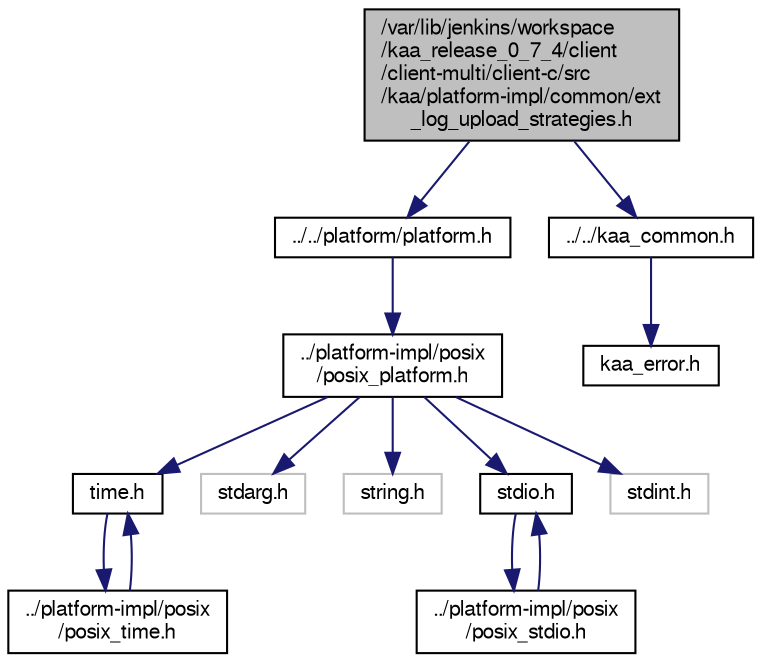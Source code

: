 digraph "/var/lib/jenkins/workspace/kaa_release_0_7_4/client/client-multi/client-c/src/kaa/platform-impl/common/ext_log_upload_strategies.h"
{
  bgcolor="transparent";
  edge [fontname="FreeSans",fontsize="10",labelfontname="FreeSans",labelfontsize="10"];
  node [fontname="FreeSans",fontsize="10",shape=record];
  Node1 [label="/var/lib/jenkins/workspace\l/kaa_release_0_7_4/client\l/client-multi/client-c/src\l/kaa/platform-impl/common/ext\l_log_upload_strategies.h",height=0.2,width=0.4,color="black", fillcolor="grey75", style="filled" fontcolor="black"];
  Node1 -> Node2 [color="midnightblue",fontsize="10",style="solid",fontname="FreeSans"];
  Node2 [label="../../platform/platform.h",height=0.2,width=0.4,color="black",URL="$platform_2platform_8h.html"];
  Node2 -> Node3 [color="midnightblue",fontsize="10",style="solid",fontname="FreeSans"];
  Node3 [label="../platform-impl/posix\l/posix_platform.h",height=0.2,width=0.4,color="black",URL="$posix__platform_8h.html"];
  Node3 -> Node4 [color="midnightblue",fontsize="10",style="solid",fontname="FreeSans"];
  Node4 [label="time.h",height=0.2,width=0.4,color="black",URL="$time_8h.html"];
  Node4 -> Node5 [color="midnightblue",fontsize="10",style="solid",fontname="FreeSans"];
  Node5 [label="../platform-impl/posix\l/posix_time.h",height=0.2,width=0.4,color="black",URL="$posix__time_8h.html"];
  Node5 -> Node4 [color="midnightblue",fontsize="10",style="solid",fontname="FreeSans"];
  Node3 -> Node6 [color="midnightblue",fontsize="10",style="solid",fontname="FreeSans"];
  Node6 [label="stdarg.h",height=0.2,width=0.4,color="grey75"];
  Node3 -> Node7 [color="midnightblue",fontsize="10",style="solid",fontname="FreeSans"];
  Node7 [label="string.h",height=0.2,width=0.4,color="grey75"];
  Node3 -> Node8 [color="midnightblue",fontsize="10",style="solid",fontname="FreeSans"];
  Node8 [label="stdio.h",height=0.2,width=0.4,color="black",URL="$stdio_8h.html"];
  Node8 -> Node9 [color="midnightblue",fontsize="10",style="solid",fontname="FreeSans"];
  Node9 [label="../platform-impl/posix\l/posix_stdio.h",height=0.2,width=0.4,color="black",URL="$posix__stdio_8h.html"];
  Node9 -> Node8 [color="midnightblue",fontsize="10",style="solid",fontname="FreeSans"];
  Node3 -> Node10 [color="midnightblue",fontsize="10",style="solid",fontname="FreeSans"];
  Node10 [label="stdint.h",height=0.2,width=0.4,color="grey75"];
  Node1 -> Node11 [color="midnightblue",fontsize="10",style="solid",fontname="FreeSans"];
  Node11 [label="../../kaa_common.h",height=0.2,width=0.4,color="black",URL="$kaa__common_8h.html",tooltip="Common C EP SDK definitions and small utilities. "];
  Node11 -> Node12 [color="midnightblue",fontsize="10",style="solid",fontname="FreeSans"];
  Node12 [label="kaa_error.h",height=0.2,width=0.4,color="black",URL="$kaa__error_8h.html",tooltip="Kaa error codes. "];
}
